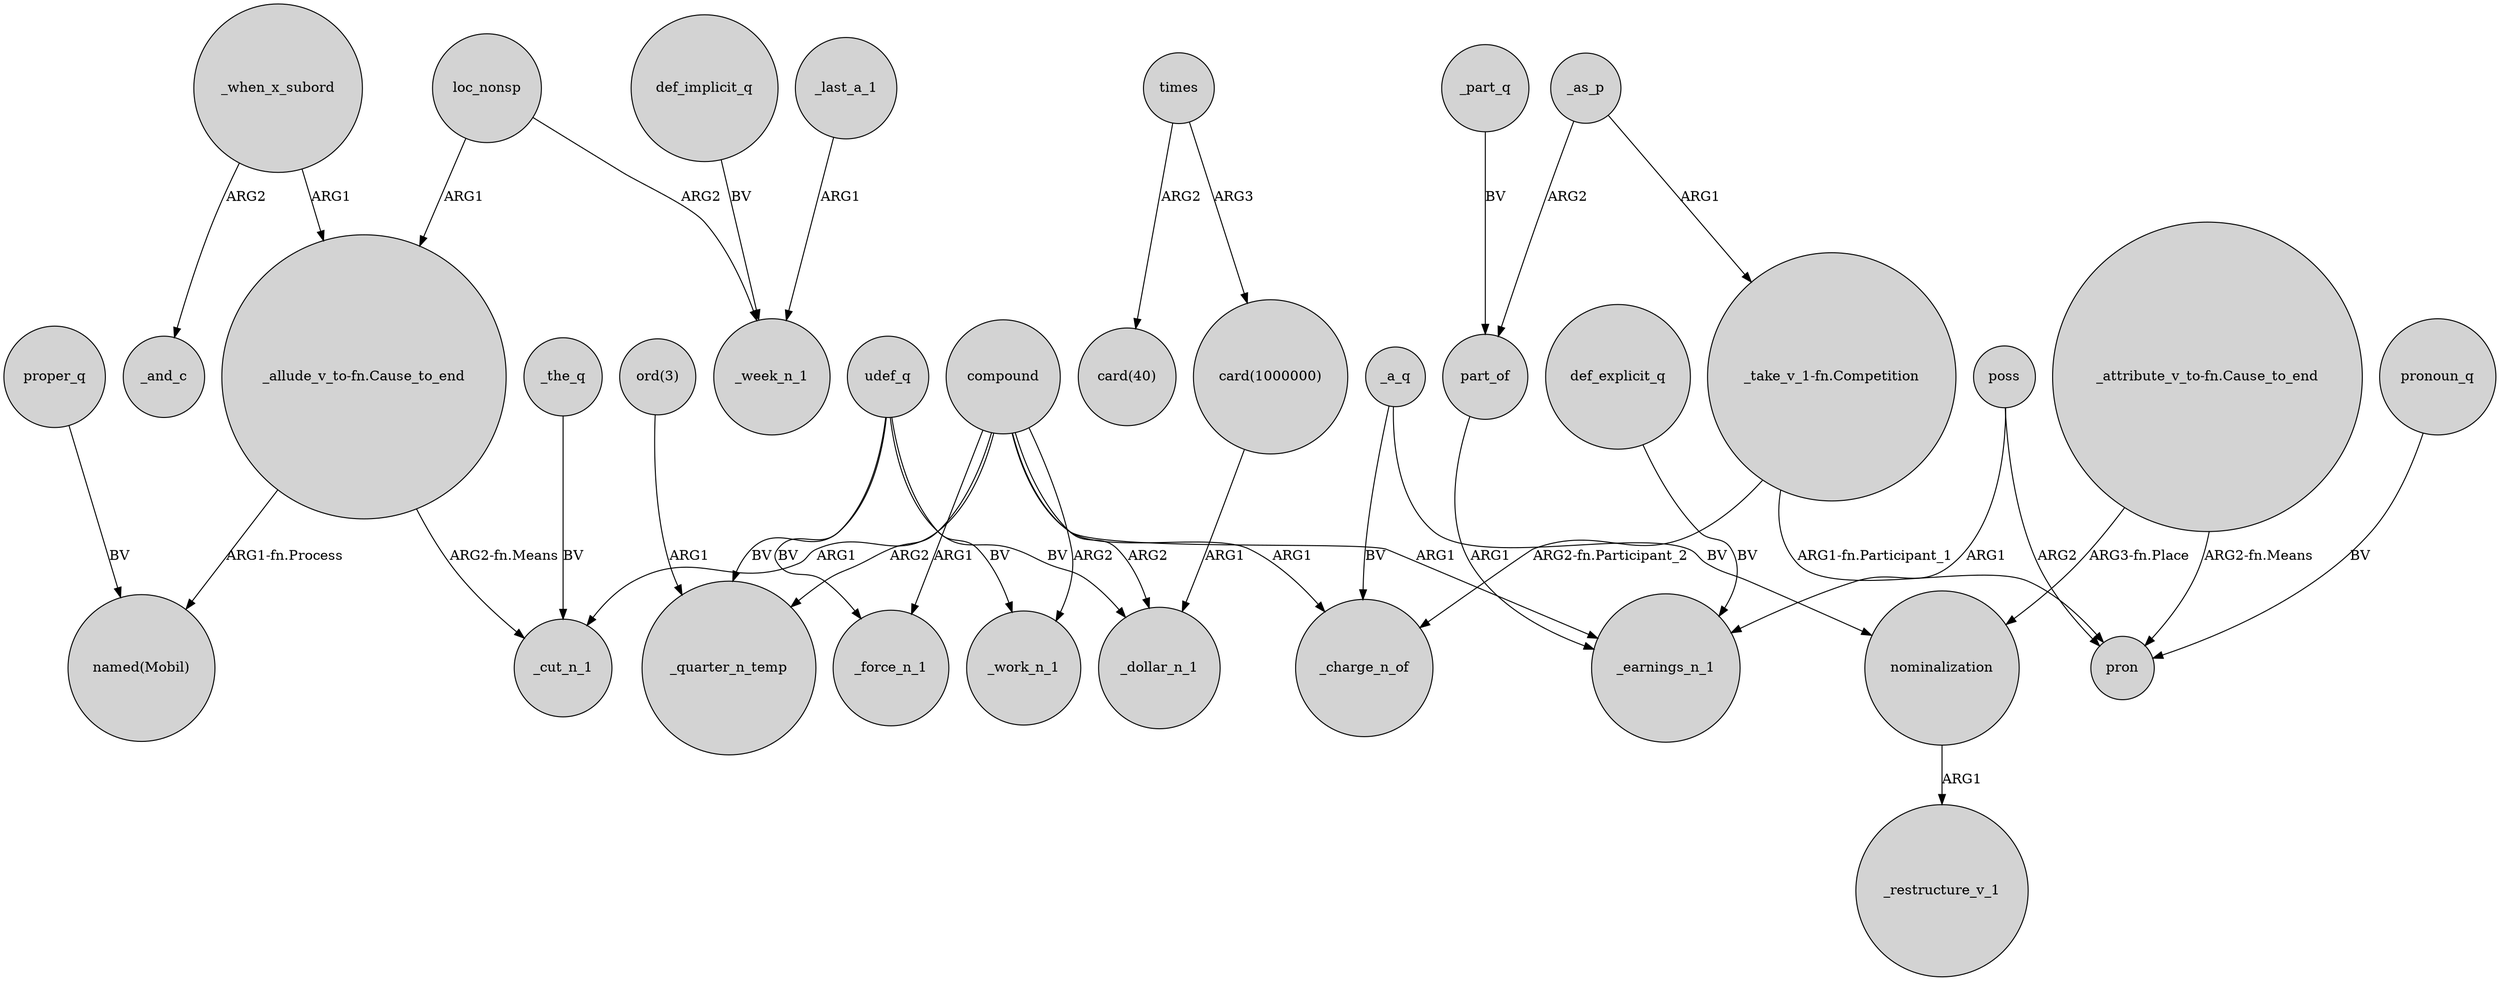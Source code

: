 digraph {
	node [shape=circle style=filled]
	compound -> _cut_n_1 [label=ARG1]
	"ord(3)" -> _quarter_n_temp [label=ARG1]
	_as_p -> part_of [label=ARG2]
	_a_q -> nominalization [label=BV]
	"_attribute_v_to-fn.Cause_to_end" -> nominalization [label="ARG3-fn.Place"]
	"_take_v_1-fn.Competition" -> _charge_n_of [label="ARG2-fn.Participant_2"]
	times -> "card(1000000)" [label=ARG3]
	udef_q -> _force_n_1 [label=BV]
	compound -> _work_n_1 [label=ARG2]
	part_of -> _earnings_n_1 [label=ARG1]
	udef_q -> _work_n_1 [label=BV]
	compound -> _dollar_n_1 [label=ARG2]
	_a_q -> _charge_n_of [label=BV]
	loc_nonsp -> _week_n_1 [label=ARG2]
	loc_nonsp -> "_allude_v_to-fn.Cause_to_end" [label=ARG1]
	compound -> _force_n_1 [label=ARG1]
	proper_q -> "named(Mobil)" [label=BV]
	pronoun_q -> pron [label=BV]
	_when_x_subord -> _and_c [label=ARG2]
	compound -> _charge_n_of [label=ARG1]
	poss -> pron [label=ARG2]
	_part_q -> part_of [label=BV]
	_when_x_subord -> "_allude_v_to-fn.Cause_to_end" [label=ARG1]
	compound -> _quarter_n_temp [label=ARG2]
	nominalization -> _restructure_v_1 [label=ARG1]
	_last_a_1 -> _week_n_1 [label=ARG1]
	"_allude_v_to-fn.Cause_to_end" -> "named(Mobil)" [label="ARG1-fn.Process"]
	def_explicit_q -> _earnings_n_1 [label=BV]
	poss -> _earnings_n_1 [label=ARG1]
	udef_q -> _dollar_n_1 [label=BV]
	def_implicit_q -> _week_n_1 [label=BV]
	"card(1000000)" -> _dollar_n_1 [label=ARG1]
	_as_p -> "_take_v_1-fn.Competition" [label=ARG1]
	"_take_v_1-fn.Competition" -> pron [label="ARG1-fn.Participant_1"]
	"_attribute_v_to-fn.Cause_to_end" -> pron [label="ARG2-fn.Means"]
	"_allude_v_to-fn.Cause_to_end" -> _cut_n_1 [label="ARG2-fn.Means"]
	_the_q -> _cut_n_1 [label=BV]
	udef_q -> _quarter_n_temp [label=BV]
	compound -> _earnings_n_1 [label=ARG1]
	times -> "card(40)" [label=ARG2]
}
